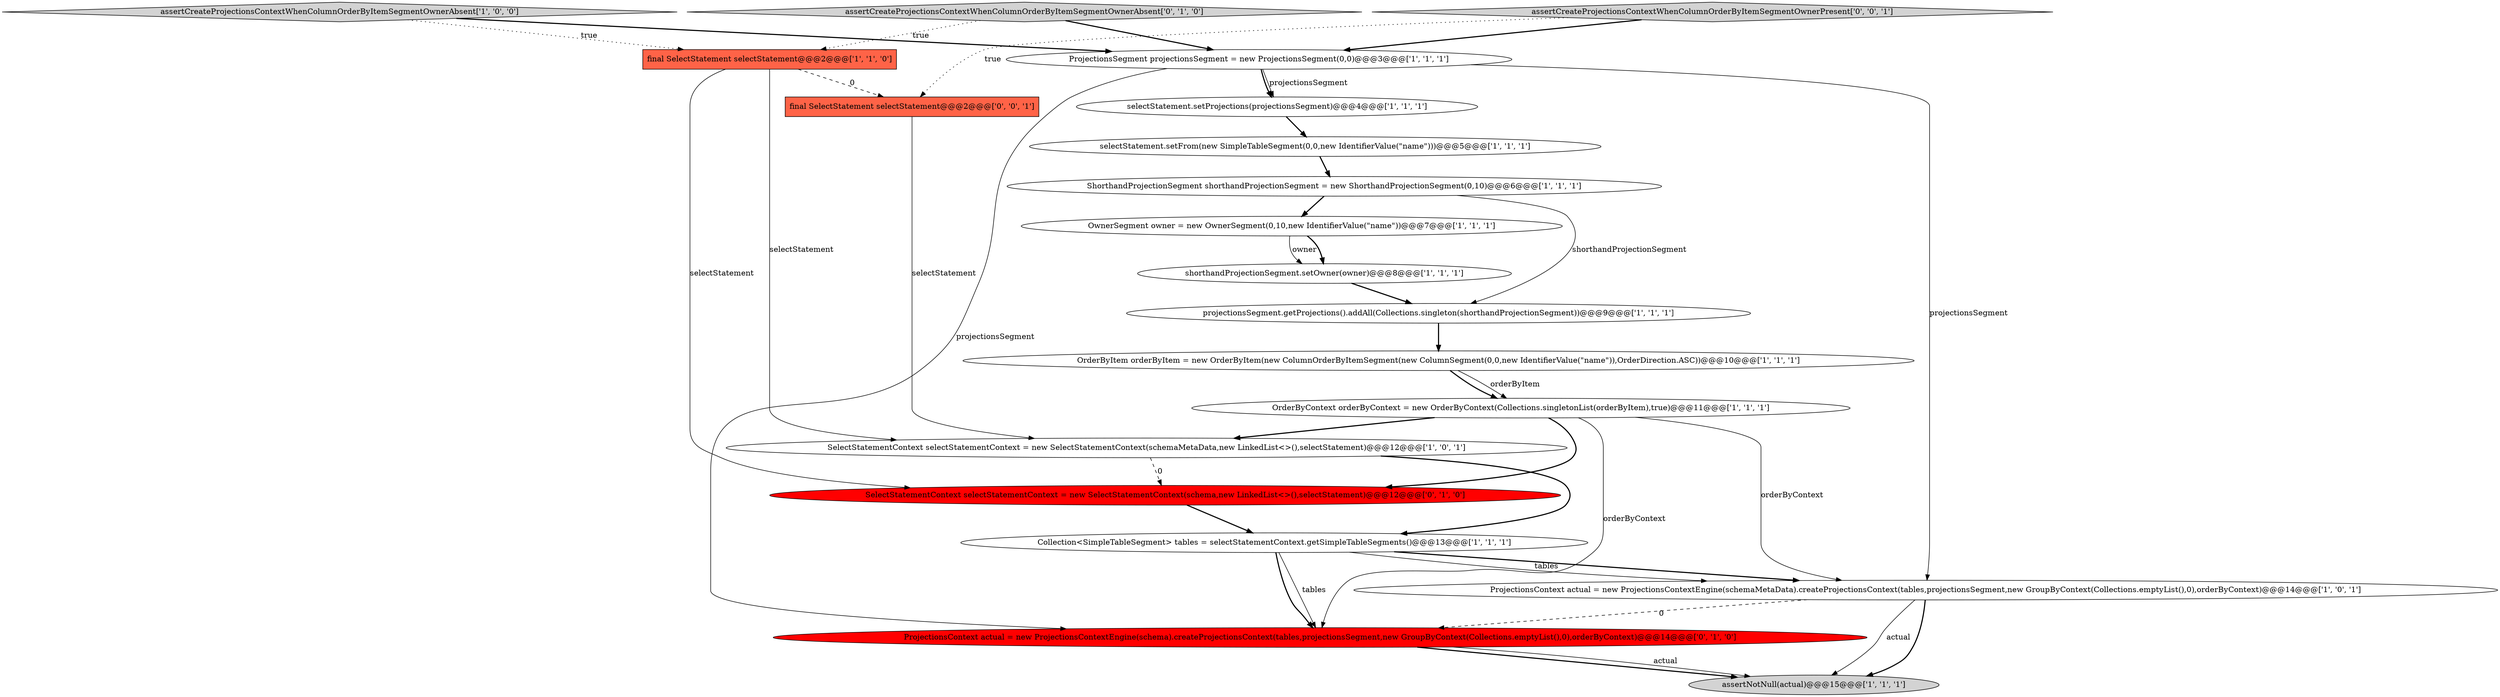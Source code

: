 digraph {
9 [style = filled, label = "OrderByItem orderByItem = new OrderByItem(new ColumnOrderByItemSegment(new ColumnSegment(0,0,new IdentifierValue(\"name\")),OrderDirection.ASC))@@@10@@@['1', '1', '1']", fillcolor = white, shape = ellipse image = "AAA0AAABBB1BBB"];
6 [style = filled, label = "assertCreateProjectionsContextWhenColumnOrderByItemSegmentOwnerAbsent['1', '0', '0']", fillcolor = lightgray, shape = diamond image = "AAA0AAABBB1BBB"];
19 [style = filled, label = "assertCreateProjectionsContextWhenColumnOrderByItemSegmentOwnerPresent['0', '0', '1']", fillcolor = lightgray, shape = diamond image = "AAA0AAABBB3BBB"];
0 [style = filled, label = "OwnerSegment owner = new OwnerSegment(0,10,new IdentifierValue(\"name\"))@@@7@@@['1', '1', '1']", fillcolor = white, shape = ellipse image = "AAA0AAABBB1BBB"];
3 [style = filled, label = "final SelectStatement selectStatement@@@2@@@['1', '1', '0']", fillcolor = tomato, shape = box image = "AAA0AAABBB1BBB"];
8 [style = filled, label = "selectStatement.setProjections(projectionsSegment)@@@4@@@['1', '1', '1']", fillcolor = white, shape = ellipse image = "AAA0AAABBB1BBB"];
10 [style = filled, label = "assertNotNull(actual)@@@15@@@['1', '1', '1']", fillcolor = lightgray, shape = ellipse image = "AAA0AAABBB1BBB"];
11 [style = filled, label = "shorthandProjectionSegment.setOwner(owner)@@@8@@@['1', '1', '1']", fillcolor = white, shape = ellipse image = "AAA0AAABBB1BBB"];
16 [style = filled, label = "ProjectionsContext actual = new ProjectionsContextEngine(schema).createProjectionsContext(tables,projectionsSegment,new GroupByContext(Collections.emptyList(),0),orderByContext)@@@14@@@['0', '1', '0']", fillcolor = red, shape = ellipse image = "AAA1AAABBB2BBB"];
7 [style = filled, label = "SelectStatementContext selectStatementContext = new SelectStatementContext(schemaMetaData,new LinkedList<>(),selectStatement)@@@12@@@['1', '0', '1']", fillcolor = white, shape = ellipse image = "AAA0AAABBB1BBB"];
15 [style = filled, label = "assertCreateProjectionsContextWhenColumnOrderByItemSegmentOwnerAbsent['0', '1', '0']", fillcolor = lightgray, shape = diamond image = "AAA0AAABBB2BBB"];
13 [style = filled, label = "ProjectionsContext actual = new ProjectionsContextEngine(schemaMetaData).createProjectionsContext(tables,projectionsSegment,new GroupByContext(Collections.emptyList(),0),orderByContext)@@@14@@@['1', '0', '1']", fillcolor = white, shape = ellipse image = "AAA0AAABBB1BBB"];
17 [style = filled, label = "SelectStatementContext selectStatementContext = new SelectStatementContext(schema,new LinkedList<>(),selectStatement)@@@12@@@['0', '1', '0']", fillcolor = red, shape = ellipse image = "AAA1AAABBB2BBB"];
12 [style = filled, label = "Collection<SimpleTableSegment> tables = selectStatementContext.getSimpleTableSegments()@@@13@@@['1', '1', '1']", fillcolor = white, shape = ellipse image = "AAA0AAABBB1BBB"];
4 [style = filled, label = "projectionsSegment.getProjections().addAll(Collections.singleton(shorthandProjectionSegment))@@@9@@@['1', '1', '1']", fillcolor = white, shape = ellipse image = "AAA0AAABBB1BBB"];
18 [style = filled, label = "final SelectStatement selectStatement@@@2@@@['0', '0', '1']", fillcolor = tomato, shape = box image = "AAA0AAABBB3BBB"];
1 [style = filled, label = "OrderByContext orderByContext = new OrderByContext(Collections.singletonList(orderByItem),true)@@@11@@@['1', '1', '1']", fillcolor = white, shape = ellipse image = "AAA0AAABBB1BBB"];
5 [style = filled, label = "ShorthandProjectionSegment shorthandProjectionSegment = new ShorthandProjectionSegment(0,10)@@@6@@@['1', '1', '1']", fillcolor = white, shape = ellipse image = "AAA0AAABBB1BBB"];
14 [style = filled, label = "selectStatement.setFrom(new SimpleTableSegment(0,0,new IdentifierValue(\"name\")))@@@5@@@['1', '1', '1']", fillcolor = white, shape = ellipse image = "AAA0AAABBB1BBB"];
2 [style = filled, label = "ProjectionsSegment projectionsSegment = new ProjectionsSegment(0,0)@@@3@@@['1', '1', '1']", fillcolor = white, shape = ellipse image = "AAA0AAABBB1BBB"];
4->9 [style = bold, label=""];
13->10 [style = bold, label=""];
15->2 [style = bold, label=""];
3->17 [style = solid, label="selectStatement"];
1->16 [style = solid, label="orderByContext"];
7->12 [style = bold, label=""];
16->10 [style = bold, label=""];
7->17 [style = dashed, label="0"];
1->13 [style = solid, label="orderByContext"];
0->11 [style = solid, label="owner"];
3->18 [style = dashed, label="0"];
11->4 [style = bold, label=""];
19->18 [style = dotted, label="true"];
12->16 [style = solid, label="tables"];
13->10 [style = solid, label="actual"];
8->14 [style = bold, label=""];
0->11 [style = bold, label=""];
12->16 [style = bold, label=""];
19->2 [style = bold, label=""];
1->7 [style = bold, label=""];
1->17 [style = bold, label=""];
6->2 [style = bold, label=""];
2->16 [style = solid, label="projectionsSegment"];
15->3 [style = dotted, label="true"];
12->13 [style = bold, label=""];
5->4 [style = solid, label="shorthandProjectionSegment"];
3->7 [style = solid, label="selectStatement"];
17->12 [style = bold, label=""];
2->8 [style = solid, label="projectionsSegment"];
5->0 [style = bold, label=""];
12->13 [style = solid, label="tables"];
16->10 [style = solid, label="actual"];
13->16 [style = dashed, label="0"];
2->13 [style = solid, label="projectionsSegment"];
18->7 [style = solid, label="selectStatement"];
9->1 [style = bold, label=""];
6->3 [style = dotted, label="true"];
9->1 [style = solid, label="orderByItem"];
2->8 [style = bold, label=""];
14->5 [style = bold, label=""];
}

